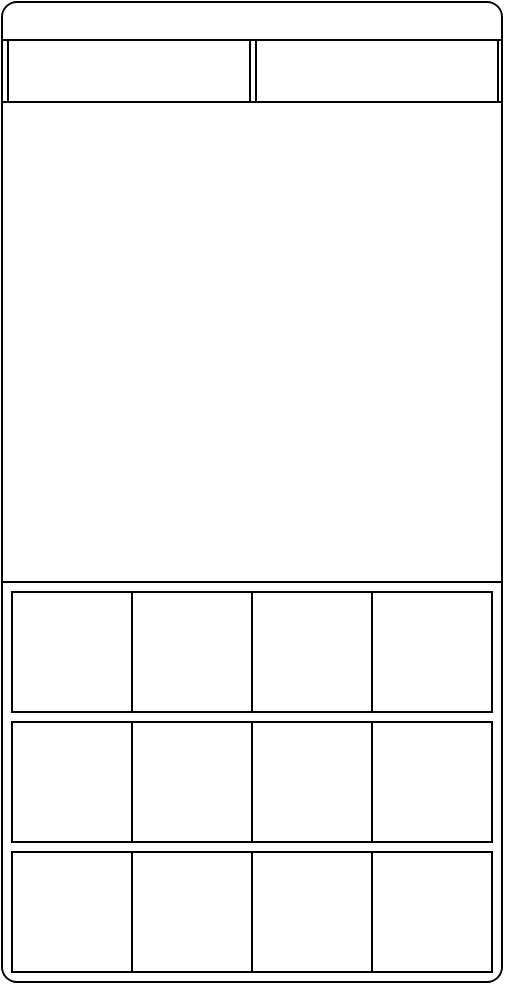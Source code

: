 <mxfile version="12.8.8" type="github">
  <diagram id="oQDTAqtAIhEj4QiiSjHc" name="Page-1">
    <mxGraphModel dx="868" dy="534" grid="1" gridSize="10" guides="1" tooltips="1" connect="1" arrows="1" fold="1" page="1" pageScale="1" pageWidth="250" pageHeight="490" math="0" shadow="0">
      <root>
        <mxCell id="0" />
        <mxCell id="1" parent="0" />
        <mxCell id="E8qXKSW293ZqN4_Jq3c3-1" value="" style="rounded=1;whiteSpace=wrap;html=1;arcSize=3;" vertex="1" parent="1">
          <mxGeometry x="109" width="250" height="490" as="geometry" />
        </mxCell>
        <mxCell id="E8qXKSW293ZqN4_Jq3c3-4" value="" style="endArrow=none;html=1;exitX=1;exitY=0.5;exitDx=0;exitDy=0;entryX=0;entryY=0.5;entryDx=0;entryDy=0;" edge="1" parent="1">
          <mxGeometry width="50" height="50" relative="1" as="geometry">
            <mxPoint x="359" y="19" as="sourcePoint" />
            <mxPoint x="109" y="19" as="targetPoint" />
          </mxGeometry>
        </mxCell>
        <mxCell id="E8qXKSW293ZqN4_Jq3c3-5" value="" style="rounded=0;whiteSpace=wrap;html=1;" vertex="1" parent="1">
          <mxGeometry x="109" y="19" width="250" height="31" as="geometry" />
        </mxCell>
        <mxCell id="E8qXKSW293ZqN4_Jq3c3-7" value="" style="rounded=0;whiteSpace=wrap;html=1;" vertex="1" parent="1">
          <mxGeometry x="112" y="19" width="121" height="31" as="geometry" />
        </mxCell>
        <mxCell id="E8qXKSW293ZqN4_Jq3c3-8" value="" style="rounded=0;whiteSpace=wrap;html=1;" vertex="1" parent="1">
          <mxGeometry x="236" y="19" width="121" height="31" as="geometry" />
        </mxCell>
        <mxCell id="E8qXKSW293ZqN4_Jq3c3-9" value="" style="endArrow=none;html=1;entryX=1;entryY=0.5;entryDx=0;entryDy=0;exitX=0;exitY=0.5;exitDx=0;exitDy=0;" edge="1" parent="1">
          <mxGeometry width="50" height="50" relative="1" as="geometry">
            <mxPoint x="109" y="290" as="sourcePoint" />
            <mxPoint x="359" y="290" as="targetPoint" />
          </mxGeometry>
        </mxCell>
        <mxCell id="E8qXKSW293ZqN4_Jq3c3-10" value="" style="whiteSpace=wrap;html=1;aspect=fixed;" vertex="1" parent="1">
          <mxGeometry x="114" y="295" width="60" height="60" as="geometry" />
        </mxCell>
        <mxCell id="E8qXKSW293ZqN4_Jq3c3-11" value="" style="whiteSpace=wrap;html=1;aspect=fixed;" vertex="1" parent="1">
          <mxGeometry x="174" y="295" width="60" height="60" as="geometry" />
        </mxCell>
        <mxCell id="E8qXKSW293ZqN4_Jq3c3-12" value="" style="whiteSpace=wrap;html=1;aspect=fixed;" vertex="1" parent="1">
          <mxGeometry x="234" y="295" width="60" height="60" as="geometry" />
        </mxCell>
        <mxCell id="E8qXKSW293ZqN4_Jq3c3-13" value="" style="whiteSpace=wrap;html=1;aspect=fixed;" vertex="1" parent="1">
          <mxGeometry x="294" y="295" width="60" height="60" as="geometry" />
        </mxCell>
        <mxCell id="E8qXKSW293ZqN4_Jq3c3-14" value="" style="whiteSpace=wrap;html=1;aspect=fixed;" vertex="1" parent="1">
          <mxGeometry x="114" y="360" width="60" height="60" as="geometry" />
        </mxCell>
        <mxCell id="E8qXKSW293ZqN4_Jq3c3-15" value="" style="whiteSpace=wrap;html=1;aspect=fixed;" vertex="1" parent="1">
          <mxGeometry x="174" y="360" width="60" height="60" as="geometry" />
        </mxCell>
        <mxCell id="E8qXKSW293ZqN4_Jq3c3-16" value="" style="whiteSpace=wrap;html=1;aspect=fixed;" vertex="1" parent="1">
          <mxGeometry x="234" y="360" width="60" height="60" as="geometry" />
        </mxCell>
        <mxCell id="E8qXKSW293ZqN4_Jq3c3-17" value="" style="whiteSpace=wrap;html=1;aspect=fixed;" vertex="1" parent="1">
          <mxGeometry x="294" y="360" width="60" height="60" as="geometry" />
        </mxCell>
        <mxCell id="E8qXKSW293ZqN4_Jq3c3-18" value="" style="whiteSpace=wrap;html=1;aspect=fixed;" vertex="1" parent="1">
          <mxGeometry x="114" y="425" width="60" height="60" as="geometry" />
        </mxCell>
        <mxCell id="E8qXKSW293ZqN4_Jq3c3-19" value="" style="whiteSpace=wrap;html=1;aspect=fixed;" vertex="1" parent="1">
          <mxGeometry x="174" y="425" width="60" height="60" as="geometry" />
        </mxCell>
        <mxCell id="E8qXKSW293ZqN4_Jq3c3-20" value="" style="whiteSpace=wrap;html=1;aspect=fixed;" vertex="1" parent="1">
          <mxGeometry x="234" y="425" width="60" height="60" as="geometry" />
        </mxCell>
        <mxCell id="E8qXKSW293ZqN4_Jq3c3-21" value="" style="whiteSpace=wrap;html=1;aspect=fixed;" vertex="1" parent="1">
          <mxGeometry x="294" y="425" width="60" height="60" as="geometry" />
        </mxCell>
      </root>
    </mxGraphModel>
  </diagram>
</mxfile>
